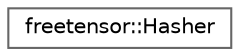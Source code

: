 digraph "Graphical Class Hierarchy"
{
 // LATEX_PDF_SIZE
  bgcolor="transparent";
  edge [fontname=Helvetica,fontsize=10,labelfontname=Helvetica,labelfontsize=10];
  node [fontname=Helvetica,fontsize=10,shape=box,height=0.2,width=0.4];
  rankdir="LR";
  Node0 [label="freetensor::Hasher",height=0.2,width=0.4,color="grey40", fillcolor="white", style="filled",URL="$classfreetensor_1_1Hasher.html",tooltip=" "];
}
